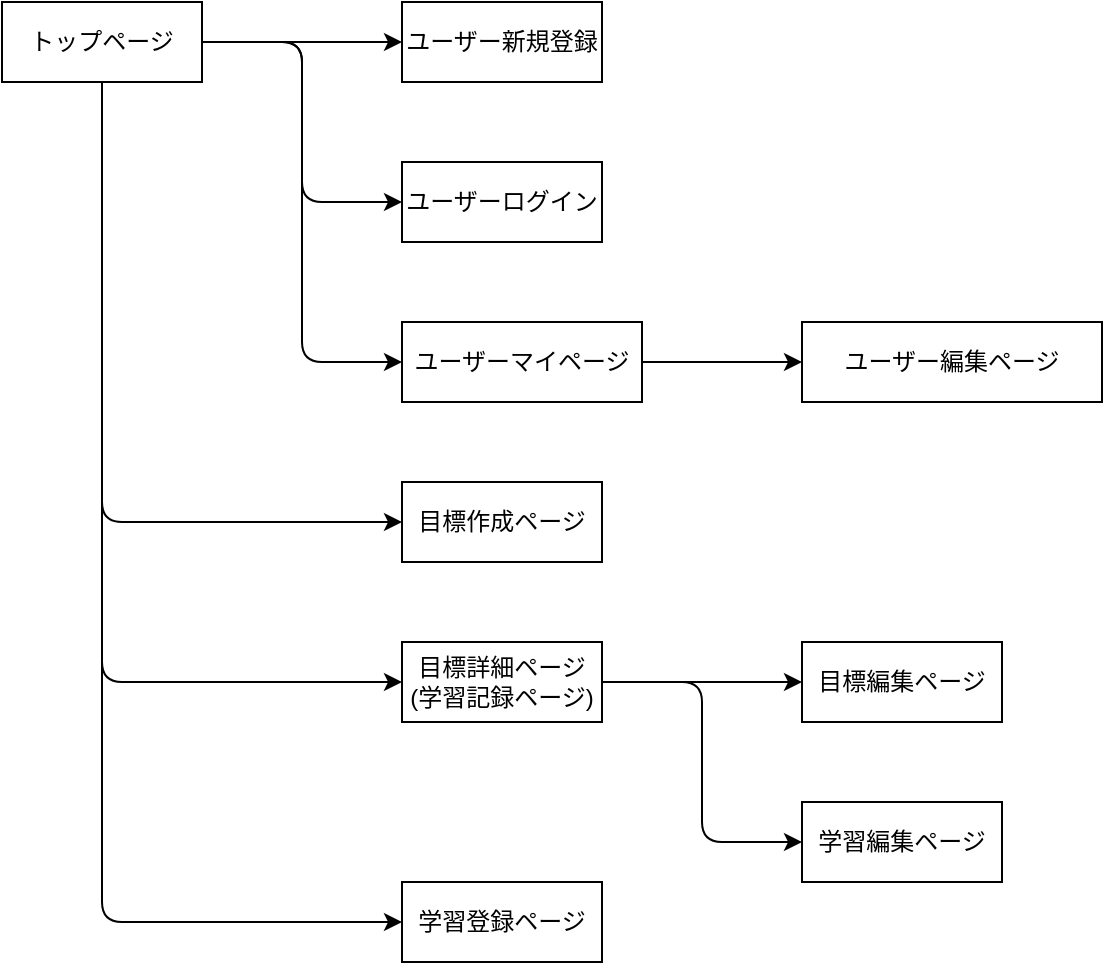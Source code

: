 <mxfile>
    <diagram id="_8IRfZ7InU6o6pw4O-bY" name="ページ1">
        <mxGraphModel dx="968" dy="777" grid="1" gridSize="10" guides="1" tooltips="1" connect="1" arrows="1" fold="1" page="1" pageScale="1" pageWidth="827" pageHeight="1169" math="0" shadow="0">
            <root>
                <mxCell id="0"/>
                <mxCell id="1" parent="0"/>
                <mxCell id="4" style="edgeStyle=none;html=1;exitX=1;exitY=0.5;exitDx=0;exitDy=0;" edge="1" parent="1" source="2" target="3">
                    <mxGeometry relative="1" as="geometry"/>
                </mxCell>
                <mxCell id="8" style="edgeStyle=orthogonalEdgeStyle;html=1;exitX=1;exitY=0.5;exitDx=0;exitDy=0;entryX=0;entryY=0.5;entryDx=0;entryDy=0;" edge="1" parent="1" source="2" target="5">
                    <mxGeometry relative="1" as="geometry"/>
                </mxCell>
                <mxCell id="9" style="edgeStyle=orthogonalEdgeStyle;html=1;exitX=1;exitY=0.5;exitDx=0;exitDy=0;entryX=0;entryY=0.5;entryDx=0;entryDy=0;" edge="1" parent="1" source="2" target="6">
                    <mxGeometry relative="1" as="geometry"/>
                </mxCell>
                <mxCell id="12" style="edgeStyle=orthogonalEdgeStyle;html=1;exitX=0.5;exitY=1;exitDx=0;exitDy=0;entryX=0;entryY=0.5;entryDx=0;entryDy=0;" edge="1" parent="1" source="2" target="11">
                    <mxGeometry relative="1" as="geometry"/>
                </mxCell>
                <mxCell id="16" style="edgeStyle=orthogonalEdgeStyle;html=1;exitX=0.5;exitY=1;exitDx=0;exitDy=0;entryX=0;entryY=0.5;entryDx=0;entryDy=0;" edge="1" parent="1" source="2" target="13">
                    <mxGeometry relative="1" as="geometry"/>
                </mxCell>
                <mxCell id="20" style="edgeStyle=orthogonalEdgeStyle;html=1;exitX=0.5;exitY=1;exitDx=0;exitDy=0;entryX=0;entryY=0.5;entryDx=0;entryDy=0;" edge="1" parent="1" source="2" target="19">
                    <mxGeometry relative="1" as="geometry"/>
                </mxCell>
                <mxCell id="2" value="トップページ" style="rounded=1;arcSize=0;whiteSpace=wrap;html=1;align=center;" vertex="1" parent="1">
                    <mxGeometry x="80" y="80" width="100" height="40" as="geometry"/>
                </mxCell>
                <mxCell id="3" value="ユーザー新規登録" style="whiteSpace=wrap;html=1;align=center;" vertex="1" parent="1">
                    <mxGeometry x="280" y="80" width="100" height="40" as="geometry"/>
                </mxCell>
                <mxCell id="5" value="ユーザーログイン" style="whiteSpace=wrap;html=1;align=center;" vertex="1" parent="1">
                    <mxGeometry x="280" y="160" width="100" height="40" as="geometry"/>
                </mxCell>
                <mxCell id="10" style="edgeStyle=orthogonalEdgeStyle;html=1;exitX=1;exitY=0.5;exitDx=0;exitDy=0;entryX=0;entryY=0.5;entryDx=0;entryDy=0;" edge="1" parent="1" source="6" target="7">
                    <mxGeometry relative="1" as="geometry"/>
                </mxCell>
                <mxCell id="6" value="ユーザーマイページ" style="whiteSpace=wrap;html=1;align=center;" vertex="1" parent="1">
                    <mxGeometry x="280" y="240" width="120" height="40" as="geometry"/>
                </mxCell>
                <mxCell id="7" value="ユーザー編集ページ" style="whiteSpace=wrap;html=1;align=center;" vertex="1" parent="1">
                    <mxGeometry x="480" y="240" width="150" height="40" as="geometry"/>
                </mxCell>
                <mxCell id="11" value="目標作成ページ" style="whiteSpace=wrap;html=1;align=center;" vertex="1" parent="1">
                    <mxGeometry x="280" y="320" width="100" height="40" as="geometry"/>
                </mxCell>
                <mxCell id="17" style="edgeStyle=orthogonalEdgeStyle;html=1;exitX=1;exitY=0.5;exitDx=0;exitDy=0;entryX=0;entryY=0.5;entryDx=0;entryDy=0;" edge="1" parent="1" source="13" target="14">
                    <mxGeometry relative="1" as="geometry"/>
                </mxCell>
                <mxCell id="18" style="edgeStyle=orthogonalEdgeStyle;html=1;exitX=1;exitY=0.5;exitDx=0;exitDy=0;entryX=0;entryY=0.5;entryDx=0;entryDy=0;" edge="1" parent="1" source="13" target="15">
                    <mxGeometry relative="1" as="geometry"/>
                </mxCell>
                <mxCell id="13" value="目標詳細ページ&lt;br&gt;(学習記録ページ)" style="whiteSpace=wrap;html=1;align=center;" vertex="1" parent="1">
                    <mxGeometry x="280" y="400" width="100" height="40" as="geometry"/>
                </mxCell>
                <mxCell id="14" value="目標編集ページ" style="whiteSpace=wrap;html=1;align=center;" vertex="1" parent="1">
                    <mxGeometry x="480" y="400" width="100" height="40" as="geometry"/>
                </mxCell>
                <mxCell id="15" value="学習編集ページ" style="whiteSpace=wrap;html=1;align=center;" vertex="1" parent="1">
                    <mxGeometry x="480" y="480" width="100" height="40" as="geometry"/>
                </mxCell>
                <mxCell id="19" value="学習登録ページ" style="whiteSpace=wrap;html=1;align=center;" vertex="1" parent="1">
                    <mxGeometry x="280" y="520" width="100" height="40" as="geometry"/>
                </mxCell>
            </root>
        </mxGraphModel>
    </diagram>
</mxfile>